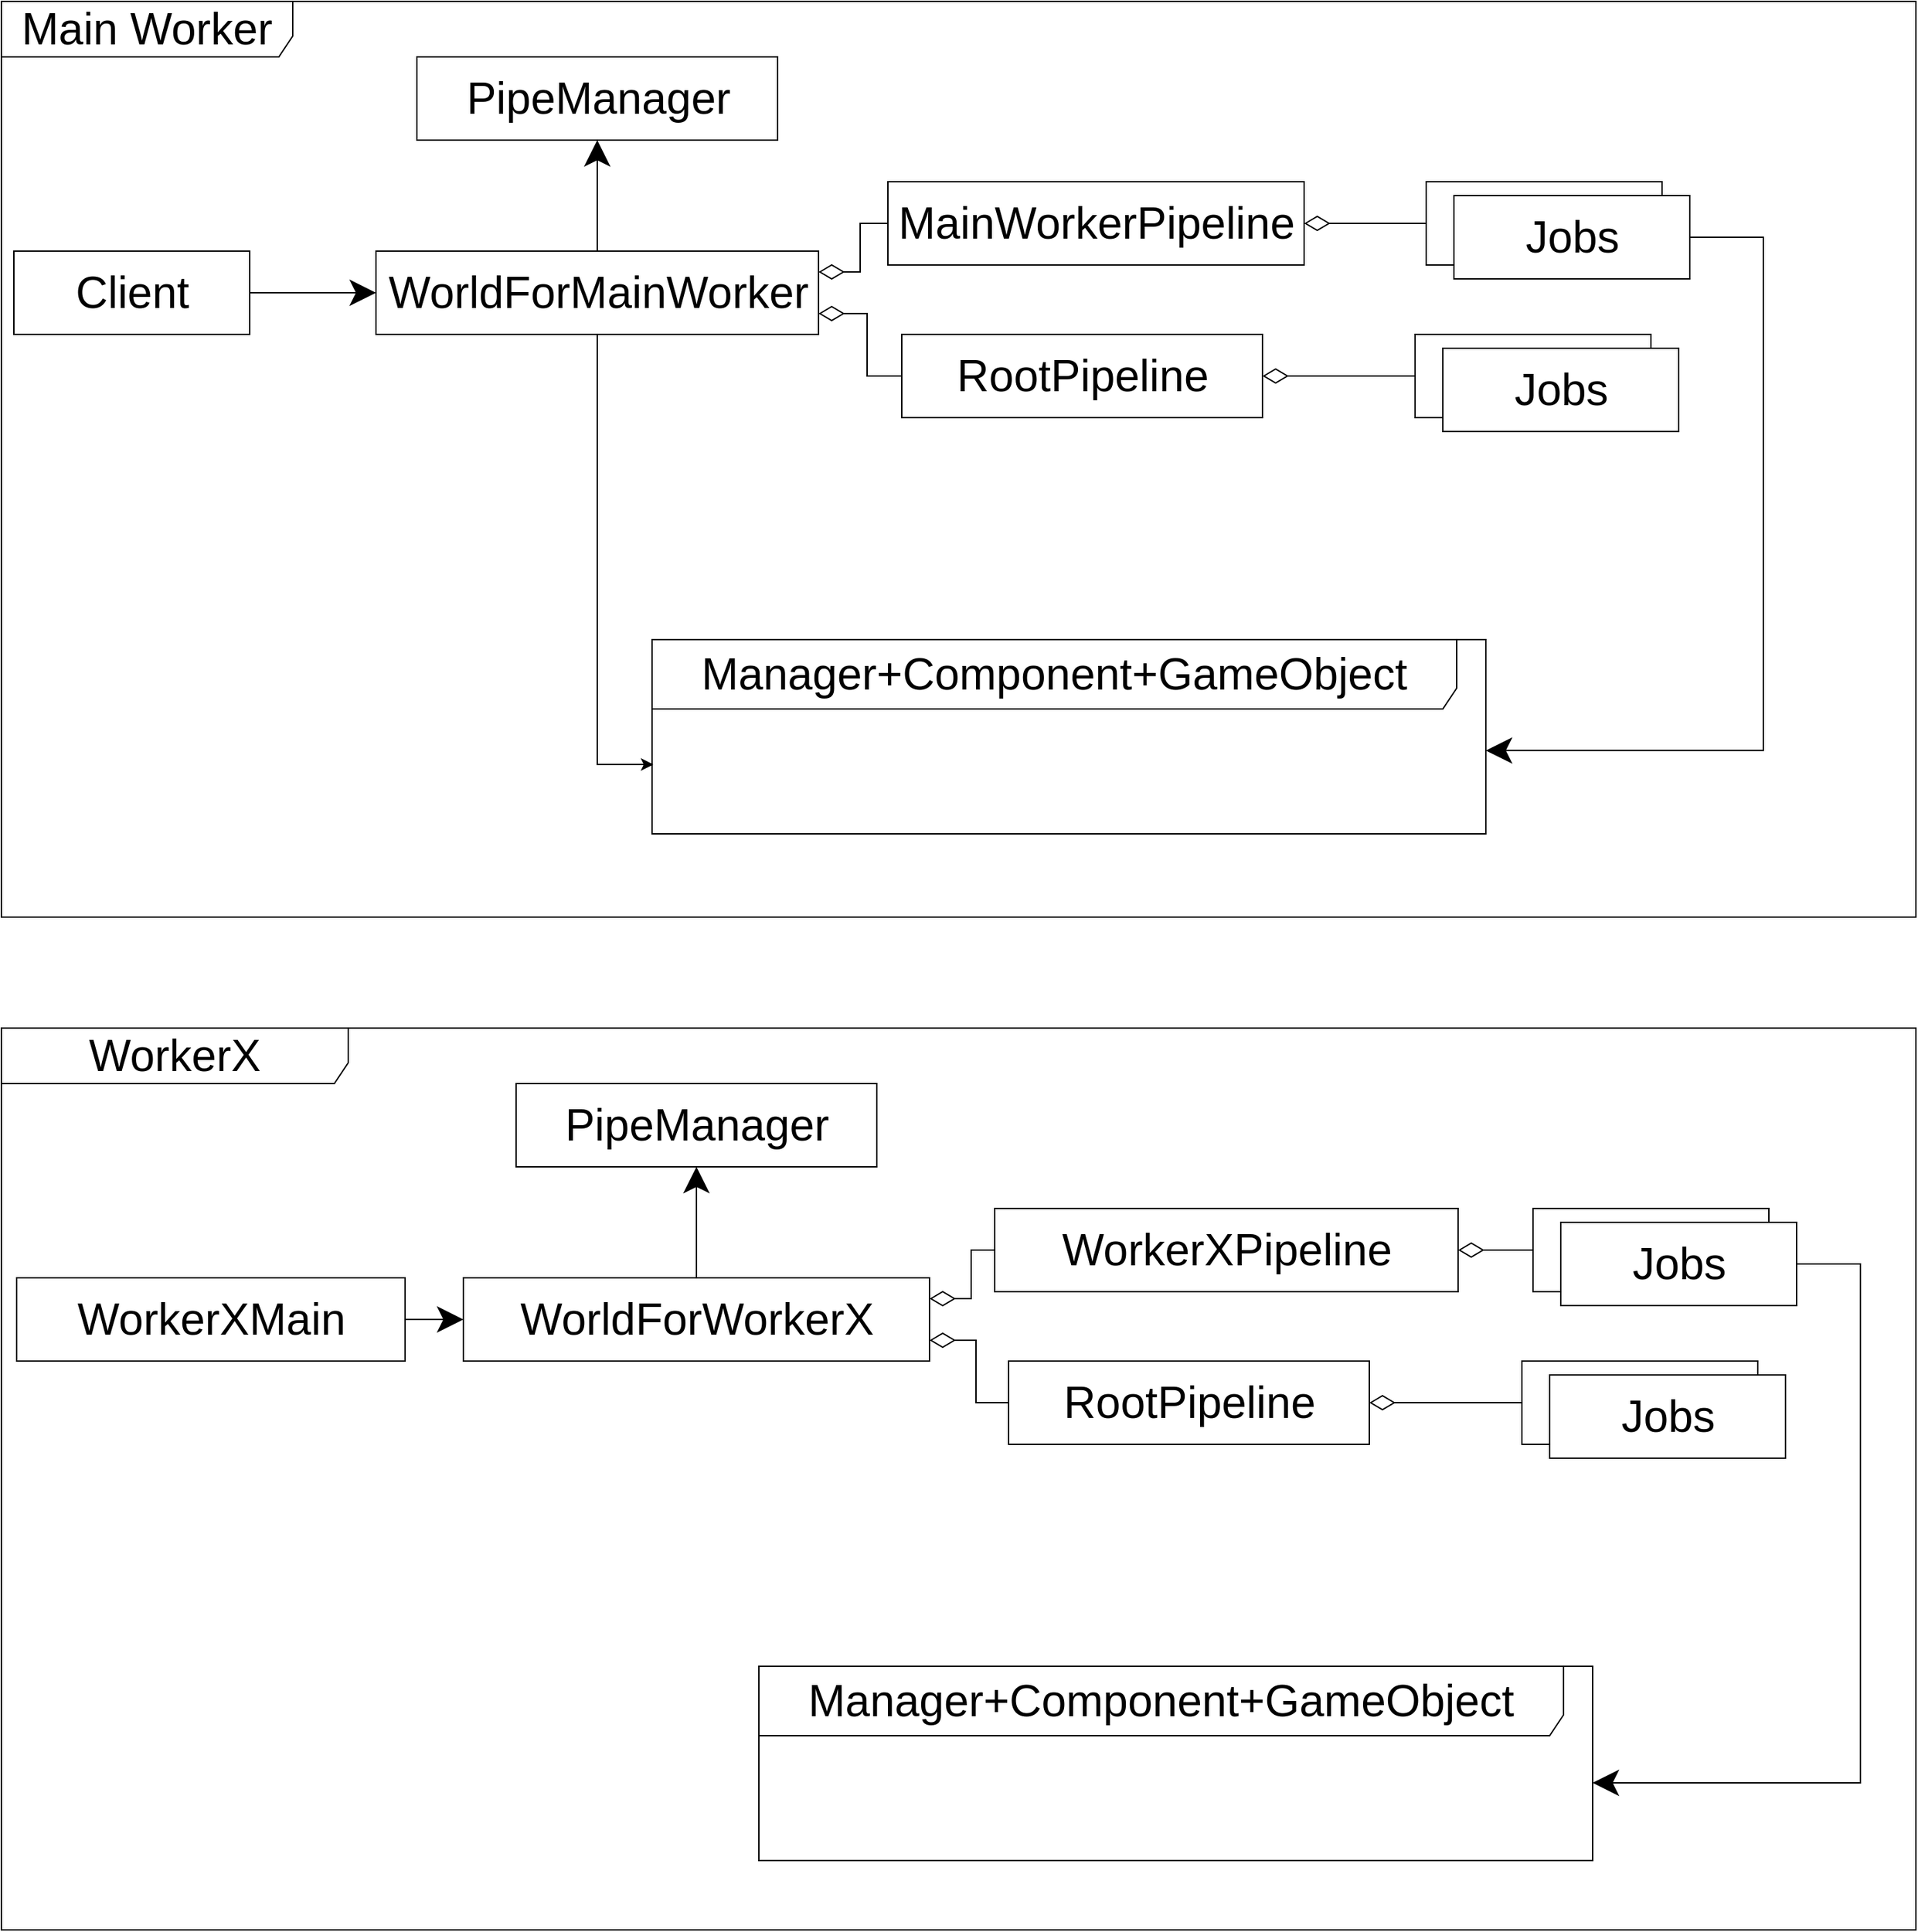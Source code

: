 <mxfile version="14.6.13" type="device"><diagram id="nAdpOtSs0KrQQDNCDKNN" name="第 1 页"><mxGraphModel dx="3592" dy="2130" grid="1" gridSize="10" guides="1" tooltips="1" connect="1" arrows="1" fold="1" page="1" pageScale="1" pageWidth="827" pageHeight="1169" math="0" shadow="0"><root><mxCell id="0"/><mxCell id="1" parent="0"/><mxCell id="TCRZuJQNpXyztrUDCK3c-1" value="Main Worker" style="shape=umlFrame;whiteSpace=wrap;html=1;width=210;height=40;fontSize=32;" vertex="1" parent="1"><mxGeometry x="-200" y="210" width="1380" height="660" as="geometry"/></mxCell><mxCell id="TCRZuJQNpXyztrUDCK3c-2" value="&lt;font style=&quot;font-size: 32px&quot;&gt;Manager+&lt;/font&gt;Component+GameObject" style="shape=umlFrame;whiteSpace=wrap;html=1;width=580;height=50;fontSize=32;" vertex="1" parent="1"><mxGeometry x="269" y="670" width="601" height="140" as="geometry"/></mxCell><mxCell id="TCRZuJQNpXyztrUDCK3c-3" value="" style="edgeStyle=orthogonalEdgeStyle;rounded=0;orthogonalLoop=1;jettySize=auto;html=1;endSize=16;startSize=16;" edge="1" parent="1" source="TCRZuJQNpXyztrUDCK3c-4" target="TCRZuJQNpXyztrUDCK3c-9"><mxGeometry relative="1" as="geometry"/></mxCell><mxCell id="TCRZuJQNpXyztrUDCK3c-4" value="Client" style="html=1;fontSize=32;" vertex="1" parent="1"><mxGeometry x="-191" y="390.0" width="170" height="60" as="geometry"/></mxCell><mxCell id="TCRZuJQNpXyztrUDCK3c-5" value="" style="edgeStyle=orthogonalEdgeStyle;rounded=0;orthogonalLoop=1;jettySize=auto;html=1;endSize=16;startSize=16;" edge="1" parent="1" source="TCRZuJQNpXyztrUDCK3c-9" target="TCRZuJQNpXyztrUDCK3c-10"><mxGeometry relative="1" as="geometry"/></mxCell><mxCell id="TCRZuJQNpXyztrUDCK3c-6" value="" style="edgeStyle=orthogonalEdgeStyle;rounded=0;orthogonalLoop=1;jettySize=auto;html=1;endSize=16;startSize=16;startArrow=diamondThin;startFill=0;endArrow=none;endFill=0;exitX=1;exitY=0.25;exitDx=0;exitDy=0;" edge="1" parent="1" source="TCRZuJQNpXyztrUDCK3c-9" target="TCRZuJQNpXyztrUDCK3c-12"><mxGeometry relative="1" as="geometry"/></mxCell><mxCell id="TCRZuJQNpXyztrUDCK3c-7" value="" style="edgeStyle=orthogonalEdgeStyle;rounded=0;orthogonalLoop=1;jettySize=auto;html=1;endSize=16;startSize=16;startArrow=diamondThin;startFill=0;endArrow=none;endFill=0;exitX=1;exitY=0.75;exitDx=0;exitDy=0;" edge="1" parent="1" source="TCRZuJQNpXyztrUDCK3c-9" target="TCRZuJQNpXyztrUDCK3c-14"><mxGeometry relative="1" as="geometry"><mxPoint x="589" y="480" as="sourcePoint"/></mxGeometry></mxCell><mxCell id="TCRZuJQNpXyztrUDCK3c-8" style="edgeStyle=orthogonalEdgeStyle;rounded=0;orthogonalLoop=1;jettySize=auto;html=1;" edge="1" parent="1" source="TCRZuJQNpXyztrUDCK3c-9"><mxGeometry relative="1" as="geometry"><mxPoint x="270" y="760" as="targetPoint"/><Array as="points"><mxPoint x="230" y="760"/></Array></mxGeometry></mxCell><mxCell id="TCRZuJQNpXyztrUDCK3c-9" value="WorldForMainWorker" style="html=1;fontSize=32;" vertex="1" parent="1"><mxGeometry x="70" y="390" width="319" height="60" as="geometry"/></mxCell><mxCell id="TCRZuJQNpXyztrUDCK3c-10" value="PipeManager" style="html=1;fontSize=32;" vertex="1" parent="1"><mxGeometry x="99.5" y="250" width="260" height="60" as="geometry"/></mxCell><mxCell id="TCRZuJQNpXyztrUDCK3c-11" style="edgeStyle=orthogonalEdgeStyle;rounded=0;orthogonalLoop=1;jettySize=auto;html=1;entryX=0;entryY=0.5;entryDx=0;entryDy=0;startArrow=diamondThin;startFill=0;endArrow=none;endFill=0;startSize=16;endSize=16;" edge="1" parent="1" source="TCRZuJQNpXyztrUDCK3c-12" target="TCRZuJQNpXyztrUDCK3c-16"><mxGeometry relative="1" as="geometry"/></mxCell><mxCell id="TCRZuJQNpXyztrUDCK3c-12" value="MainWorkerPipeline" style="html=1;fontSize=32;" vertex="1" parent="1"><mxGeometry x="439" y="340" width="300" height="60" as="geometry"/></mxCell><mxCell id="TCRZuJQNpXyztrUDCK3c-13" style="edgeStyle=orthogonalEdgeStyle;rounded=0;orthogonalLoop=1;jettySize=auto;html=1;entryX=0;entryY=0.5;entryDx=0;entryDy=0;startArrow=diamondThin;startFill=0;endArrow=none;endFill=0;startSize=16;endSize=16;" edge="1" parent="1" source="TCRZuJQNpXyztrUDCK3c-14" target="TCRZuJQNpXyztrUDCK3c-19"><mxGeometry relative="1" as="geometry"/></mxCell><mxCell id="TCRZuJQNpXyztrUDCK3c-14" value="RootPipeline" style="html=1;fontSize=32;" vertex="1" parent="1"><mxGeometry x="449" y="450" width="260" height="60" as="geometry"/></mxCell><mxCell id="TCRZuJQNpXyztrUDCK3c-15" value="" style="group" vertex="1" connectable="0" parent="1"><mxGeometry x="827" y="340.0" width="190" height="70" as="geometry"/></mxCell><mxCell id="TCRZuJQNpXyztrUDCK3c-16" value="Jobs" style="html=1;fontSize=32;" vertex="1" parent="TCRZuJQNpXyztrUDCK3c-15"><mxGeometry width="170" height="60" as="geometry"/></mxCell><mxCell id="TCRZuJQNpXyztrUDCK3c-17" value="Jobs" style="html=1;fontSize=32;" vertex="1" parent="TCRZuJQNpXyztrUDCK3c-15"><mxGeometry x="20" y="10" width="170" height="60" as="geometry"/></mxCell><mxCell id="TCRZuJQNpXyztrUDCK3c-18" value="" style="group" vertex="1" connectable="0" parent="1"><mxGeometry x="819" y="450.0" width="190" height="70" as="geometry"/></mxCell><mxCell id="TCRZuJQNpXyztrUDCK3c-19" value="Jobs" style="html=1;fontSize=32;" vertex="1" parent="TCRZuJQNpXyztrUDCK3c-18"><mxGeometry width="170" height="60" as="geometry"/></mxCell><mxCell id="TCRZuJQNpXyztrUDCK3c-20" value="Jobs" style="html=1;fontSize=32;" vertex="1" parent="TCRZuJQNpXyztrUDCK3c-18"><mxGeometry x="20" y="10" width="170" height="60" as="geometry"/></mxCell><mxCell id="TCRZuJQNpXyztrUDCK3c-21" value="WorkerX" style="shape=umlFrame;whiteSpace=wrap;html=1;width=250;height=40;fontSize=32;" vertex="1" parent="1"><mxGeometry x="-200" y="950" width="1380" height="650" as="geometry"/></mxCell><mxCell id="TCRZuJQNpXyztrUDCK3c-22" value="&lt;font style=&quot;font-size: 32px&quot;&gt;Manager+&lt;/font&gt;Component+GameObject" style="shape=umlFrame;whiteSpace=wrap;html=1;width=580;height=50;fontSize=32;" vertex="1" parent="1"><mxGeometry x="346" y="1410" width="601" height="140" as="geometry"/></mxCell><mxCell id="TCRZuJQNpXyztrUDCK3c-23" value="" style="edgeStyle=orthogonalEdgeStyle;rounded=0;orthogonalLoop=1;jettySize=auto;html=1;endSize=16;startSize=16;" edge="1" parent="1" source="TCRZuJQNpXyztrUDCK3c-24" target="TCRZuJQNpXyztrUDCK3c-28"><mxGeometry relative="1" as="geometry"/></mxCell><mxCell id="TCRZuJQNpXyztrUDCK3c-24" value="WorkerXMain" style="html=1;fontSize=32;" vertex="1" parent="1"><mxGeometry x="-189" y="1130" width="280" height="60" as="geometry"/></mxCell><mxCell id="TCRZuJQNpXyztrUDCK3c-25" value="" style="edgeStyle=orthogonalEdgeStyle;rounded=0;orthogonalLoop=1;jettySize=auto;html=1;endSize=16;startSize=16;" edge="1" parent="1" source="TCRZuJQNpXyztrUDCK3c-28" target="TCRZuJQNpXyztrUDCK3c-29"><mxGeometry relative="1" as="geometry"/></mxCell><mxCell id="TCRZuJQNpXyztrUDCK3c-26" value="" style="edgeStyle=orthogonalEdgeStyle;rounded=0;orthogonalLoop=1;jettySize=auto;html=1;endSize=16;startSize=16;startArrow=diamondThin;startFill=0;endArrow=none;endFill=0;exitX=1;exitY=0.25;exitDx=0;exitDy=0;" edge="1" parent="1" source="TCRZuJQNpXyztrUDCK3c-28" target="TCRZuJQNpXyztrUDCK3c-31"><mxGeometry relative="1" as="geometry"/></mxCell><mxCell id="TCRZuJQNpXyztrUDCK3c-27" value="" style="edgeStyle=orthogonalEdgeStyle;rounded=0;orthogonalLoop=1;jettySize=auto;html=1;endSize=16;startSize=16;startArrow=diamondThin;startFill=0;endArrow=none;endFill=0;exitX=1;exitY=0.75;exitDx=0;exitDy=0;" edge="1" parent="1" source="TCRZuJQNpXyztrUDCK3c-28" target="TCRZuJQNpXyztrUDCK3c-33"><mxGeometry relative="1" as="geometry"><mxPoint x="666" y="1220" as="sourcePoint"/></mxGeometry></mxCell><mxCell id="TCRZuJQNpXyztrUDCK3c-28" value="WorldForWorkerX" style="html=1;fontSize=32;" vertex="1" parent="1"><mxGeometry x="133" y="1130" width="336" height="60" as="geometry"/></mxCell><mxCell id="TCRZuJQNpXyztrUDCK3c-29" value="PipeManager" style="html=1;fontSize=32;" vertex="1" parent="1"><mxGeometry x="171" y="990" width="260" height="60" as="geometry"/></mxCell><mxCell id="TCRZuJQNpXyztrUDCK3c-30" style="edgeStyle=orthogonalEdgeStyle;rounded=0;orthogonalLoop=1;jettySize=auto;html=1;entryX=0;entryY=0.5;entryDx=0;entryDy=0;startArrow=diamondThin;startFill=0;endArrow=none;endFill=0;startSize=16;endSize=16;" edge="1" parent="1" source="TCRZuJQNpXyztrUDCK3c-31" target="TCRZuJQNpXyztrUDCK3c-35"><mxGeometry relative="1" as="geometry"/></mxCell><mxCell id="TCRZuJQNpXyztrUDCK3c-31" value="WorkerXPipeline" style="html=1;fontSize=32;" vertex="1" parent="1"><mxGeometry x="516" y="1080" width="334" height="60" as="geometry"/></mxCell><mxCell id="TCRZuJQNpXyztrUDCK3c-32" style="edgeStyle=orthogonalEdgeStyle;rounded=0;orthogonalLoop=1;jettySize=auto;html=1;entryX=0;entryY=0.5;entryDx=0;entryDy=0;startArrow=diamondThin;startFill=0;endArrow=none;endFill=0;startSize=16;endSize=16;" edge="1" parent="1" source="TCRZuJQNpXyztrUDCK3c-33" target="TCRZuJQNpXyztrUDCK3c-38"><mxGeometry relative="1" as="geometry"/></mxCell><mxCell id="TCRZuJQNpXyztrUDCK3c-33" value="RootPipeline" style="html=1;fontSize=32;" vertex="1" parent="1"><mxGeometry x="526" y="1190" width="260" height="60" as="geometry"/></mxCell><mxCell id="TCRZuJQNpXyztrUDCK3c-34" value="" style="group" vertex="1" connectable="0" parent="1"><mxGeometry x="904" y="1080.0" width="190" height="70" as="geometry"/></mxCell><mxCell id="TCRZuJQNpXyztrUDCK3c-35" value="Jobs" style="html=1;fontSize=32;" vertex="1" parent="TCRZuJQNpXyztrUDCK3c-34"><mxGeometry width="170" height="60" as="geometry"/></mxCell><mxCell id="TCRZuJQNpXyztrUDCK3c-36" value="Jobs" style="html=1;fontSize=32;" vertex="1" parent="TCRZuJQNpXyztrUDCK3c-34"><mxGeometry x="20" y="10" width="170" height="60" as="geometry"/></mxCell><mxCell id="TCRZuJQNpXyztrUDCK3c-37" value="" style="group" vertex="1" connectable="0" parent="1"><mxGeometry x="896" y="1190.0" width="190" height="70" as="geometry"/></mxCell><mxCell id="TCRZuJQNpXyztrUDCK3c-38" value="Jobs" style="html=1;fontSize=32;" vertex="1" parent="TCRZuJQNpXyztrUDCK3c-37"><mxGeometry width="170" height="60" as="geometry"/></mxCell><mxCell id="TCRZuJQNpXyztrUDCK3c-39" value="Jobs" style="html=1;fontSize=32;" vertex="1" parent="TCRZuJQNpXyztrUDCK3c-37"><mxGeometry x="20" y="10" width="170" height="60" as="geometry"/></mxCell><mxCell id="TCRZuJQNpXyztrUDCK3c-40" style="edgeStyle=orthogonalEdgeStyle;rounded=0;orthogonalLoop=1;jettySize=auto;html=1;entryX=1;entryY=0.571;entryDx=0;entryDy=0;entryPerimeter=0;endSize=16;startSize=16;" edge="1" parent="1" source="TCRZuJQNpXyztrUDCK3c-17" target="TCRZuJQNpXyztrUDCK3c-2"><mxGeometry relative="1" as="geometry"><Array as="points"><mxPoint x="1070" y="380"/><mxPoint x="1070" y="750"/></Array></mxGeometry></mxCell><mxCell id="TCRZuJQNpXyztrUDCK3c-41" style="edgeStyle=orthogonalEdgeStyle;rounded=0;orthogonalLoop=1;jettySize=auto;html=1;entryX=1;entryY=0.6;entryDx=0;entryDy=0;entryPerimeter=0;startSize=16;endSize=16;" edge="1" parent="1" source="TCRZuJQNpXyztrUDCK3c-36" target="TCRZuJQNpXyztrUDCK3c-22"><mxGeometry relative="1" as="geometry"><Array as="points"><mxPoint x="1140" y="1120"/><mxPoint x="1140" y="1494"/></Array></mxGeometry></mxCell></root></mxGraphModel></diagram></mxfile>